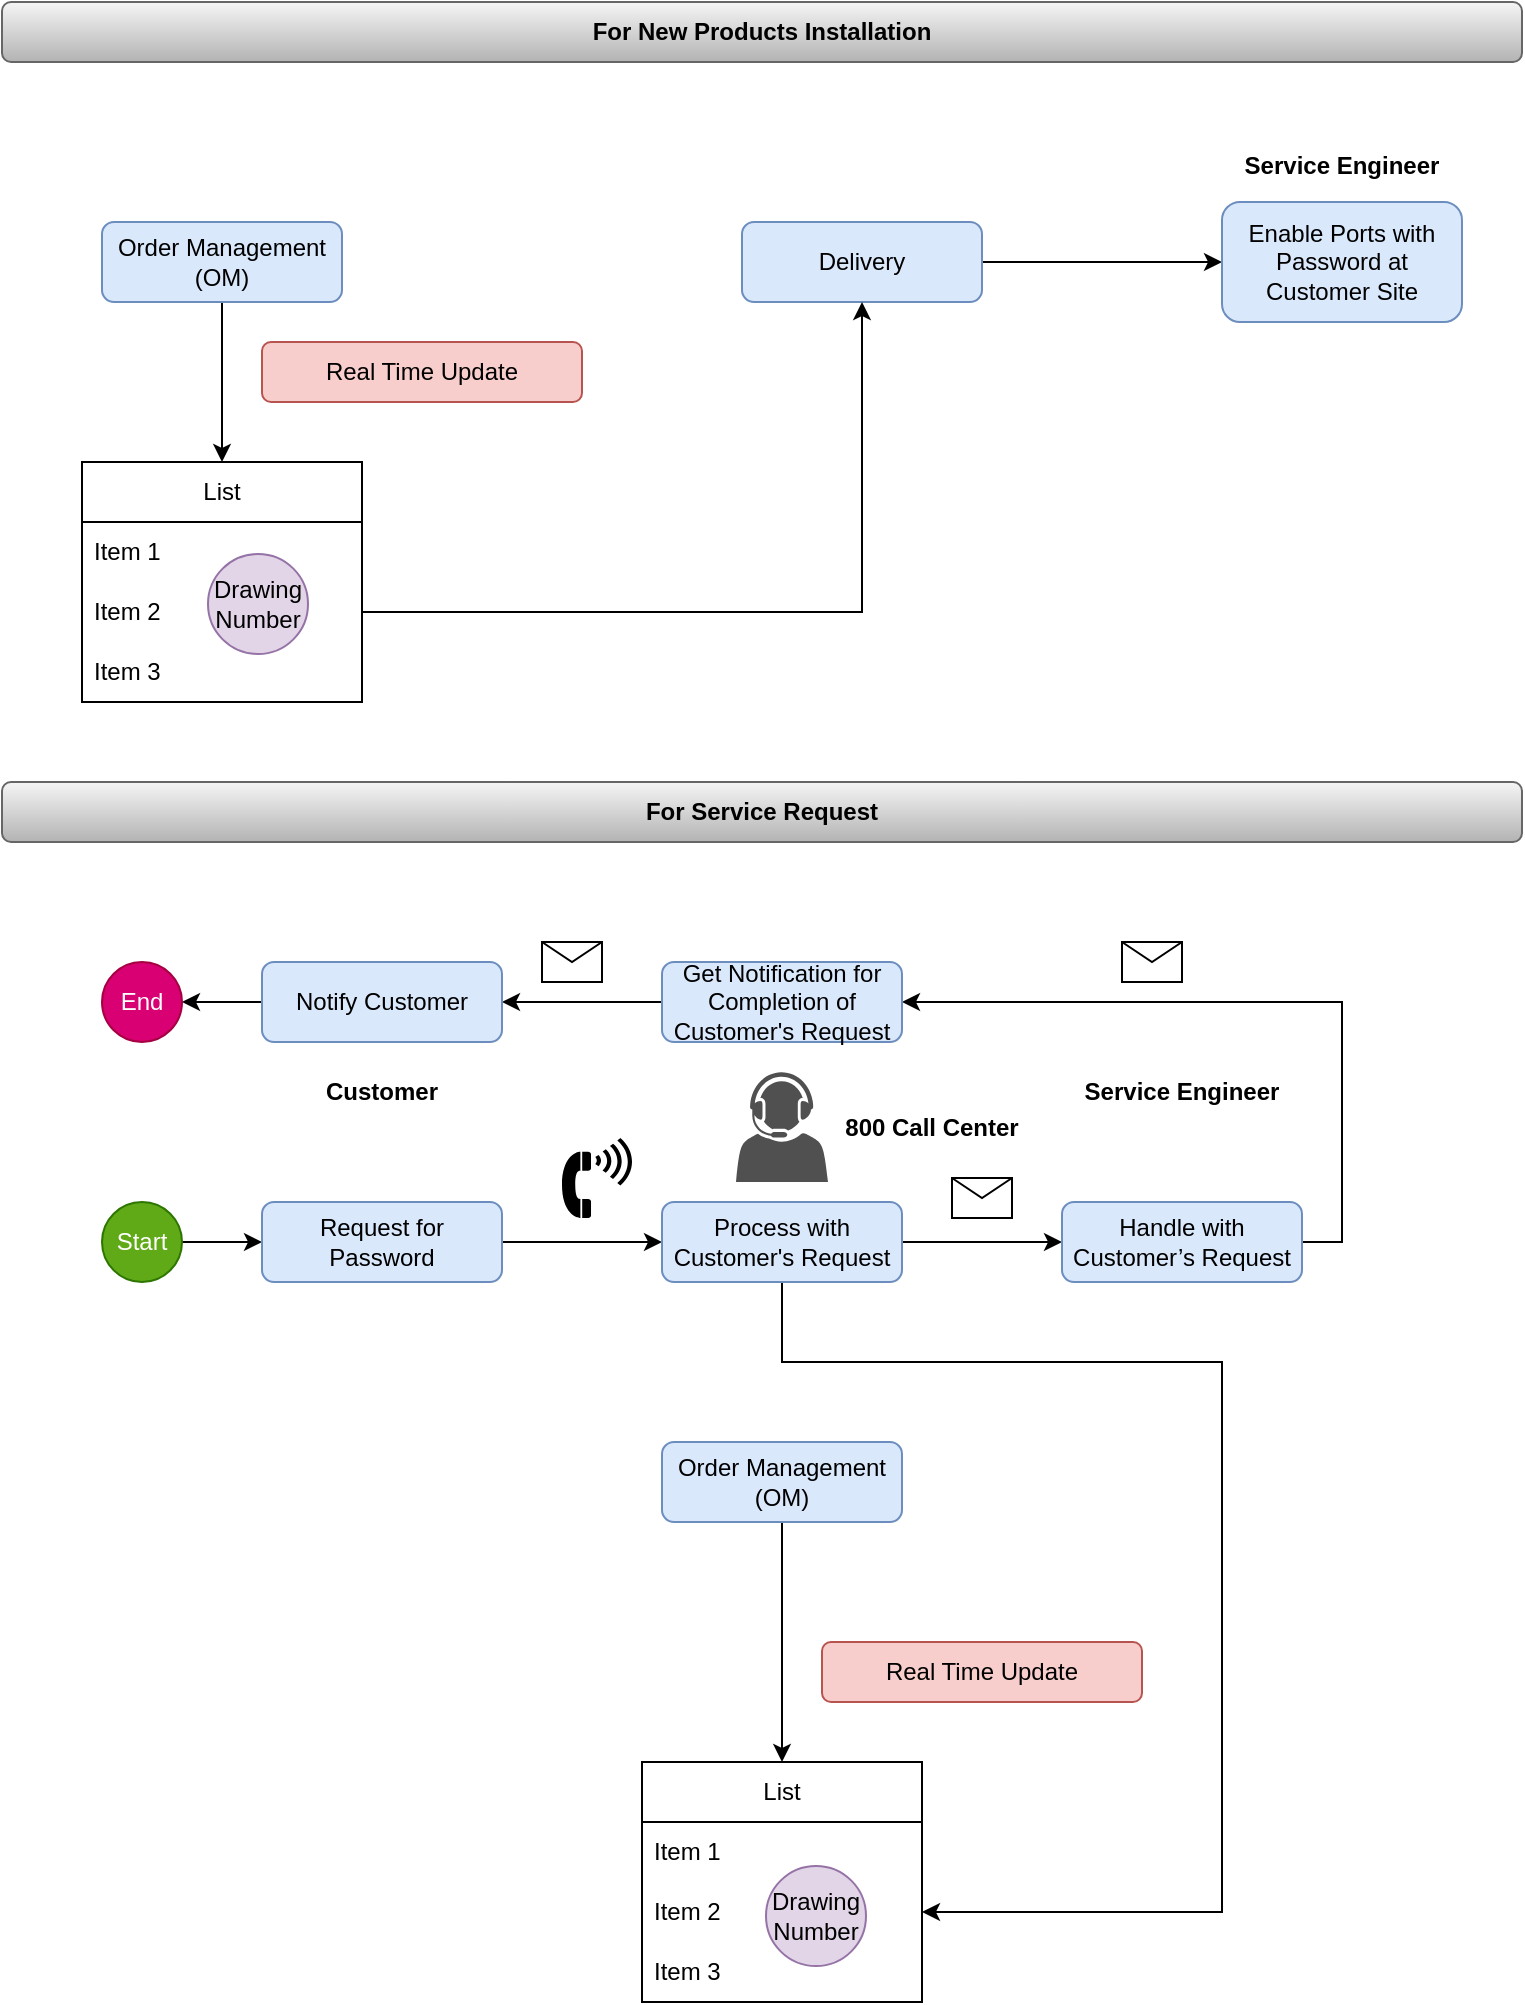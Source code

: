 <mxfile version="21.7.5" type="github">
  <diagram name="Page-1" id="D6pnyfYFkSyE-FbkkBxH">
    <mxGraphModel dx="1040" dy="600" grid="1" gridSize="10" guides="1" tooltips="1" connect="1" arrows="1" fold="1" page="1" pageScale="1" pageWidth="850" pageHeight="1100" math="0" shadow="0">
      <root>
        <mxCell id="0" />
        <mxCell id="1" parent="0" />
        <mxCell id="kDhH3zmkd7QH75Ctyjua-169" style="edgeStyle=orthogonalEdgeStyle;rounded=0;orthogonalLoop=1;jettySize=auto;html=1;exitX=1;exitY=0.5;exitDx=0;exitDy=0;entryX=0;entryY=0.5;entryDx=0;entryDy=0;" parent="1" source="kDhH3zmkd7QH75Ctyjua-170" target="kDhH3zmkd7QH75Ctyjua-172" edge="1">
          <mxGeometry relative="1" as="geometry" />
        </mxCell>
        <mxCell id="kDhH3zmkd7QH75Ctyjua-170" value="Start" style="ellipse;whiteSpace=wrap;html=1;aspect=fixed;fillColor=#60a917;strokeColor=#2D7600;fontColor=#ffffff;" parent="1" vertex="1">
          <mxGeometry x="100" y="630" width="40" height="40" as="geometry" />
        </mxCell>
        <mxCell id="kDhH3zmkd7QH75Ctyjua-171" style="edgeStyle=orthogonalEdgeStyle;rounded=0;orthogonalLoop=1;jettySize=auto;html=1;exitX=1;exitY=0.5;exitDx=0;exitDy=0;entryX=0;entryY=0.5;entryDx=0;entryDy=0;" parent="1" source="kDhH3zmkd7QH75Ctyjua-172" target="kDhH3zmkd7QH75Ctyjua-177" edge="1">
          <mxGeometry relative="1" as="geometry" />
        </mxCell>
        <mxCell id="kDhH3zmkd7QH75Ctyjua-172" value="Request for Password" style="rounded=1;whiteSpace=wrap;html=1;fillColor=#dae8fc;strokeColor=#6c8ebf;" parent="1" vertex="1">
          <mxGeometry x="180" y="630" width="120" height="40" as="geometry" />
        </mxCell>
        <mxCell id="kDhH3zmkd7QH75Ctyjua-173" value="" style="shape=image;imageAspect=0;aspect=fixed;verticalLabelPosition=bottom;verticalAlign=top;image=https://contoso.storiesonboard.com/content/img/persona-avatars/avatar05.png?slug=guidemap;" parent="1" vertex="1">
          <mxGeometry x="225" y="590" width="30" height="30" as="geometry" />
        </mxCell>
        <mxCell id="kDhH3zmkd7QH75Ctyjua-174" value="&lt;b&gt;Customer&lt;/b&gt;" style="text;html=1;strokeColor=none;fillColor=none;align=center;verticalAlign=middle;whiteSpace=wrap;rounded=0;" parent="1" vertex="1">
          <mxGeometry x="210" y="560" width="60" height="30" as="geometry" />
        </mxCell>
        <mxCell id="kDhH3zmkd7QH75Ctyjua-175" style="edgeStyle=orthogonalEdgeStyle;rounded=0;orthogonalLoop=1;jettySize=auto;html=1;exitX=1;exitY=0.5;exitDx=0;exitDy=0;entryX=0;entryY=0.5;entryDx=0;entryDy=0;" parent="1" source="kDhH3zmkd7QH75Ctyjua-177" target="kDhH3zmkd7QH75Ctyjua-182" edge="1">
          <mxGeometry relative="1" as="geometry" />
        </mxCell>
        <mxCell id="kDhH3zmkd7QH75Ctyjua-176" style="edgeStyle=orthogonalEdgeStyle;rounded=0;orthogonalLoop=1;jettySize=auto;html=1;exitX=0.5;exitY=1;exitDx=0;exitDy=0;entryX=1;entryY=0.5;entryDx=0;entryDy=0;" parent="1" source="kDhH3zmkd7QH75Ctyjua-177" target="kDhH3zmkd7QH75Ctyjua-211" edge="1">
          <mxGeometry relative="1" as="geometry">
            <Array as="points">
              <mxPoint x="440" y="710" />
              <mxPoint x="660" y="710" />
              <mxPoint x="660" y="985" />
            </Array>
          </mxGeometry>
        </mxCell>
        <mxCell id="kDhH3zmkd7QH75Ctyjua-177" value="Process with Customer&#39;s Request" style="rounded=1;whiteSpace=wrap;html=1;fillColor=#dae8fc;strokeColor=#6c8ebf;" parent="1" vertex="1">
          <mxGeometry x="380" y="630" width="120" height="40" as="geometry" />
        </mxCell>
        <mxCell id="kDhH3zmkd7QH75Ctyjua-178" value="&lt;b&gt;800 Call Center&lt;/b&gt;" style="text;html=1;strokeColor=none;fillColor=none;align=center;verticalAlign=middle;whiteSpace=wrap;rounded=0;" parent="1" vertex="1">
          <mxGeometry x="470" y="577.5" width="90" height="30" as="geometry" />
        </mxCell>
        <mxCell id="kDhH3zmkd7QH75Ctyjua-179" style="edgeStyle=orthogonalEdgeStyle;rounded=0;orthogonalLoop=1;jettySize=auto;html=1;exitX=0.5;exitY=1;exitDx=0;exitDy=0;entryX=0.5;entryY=0;entryDx=0;entryDy=0;" parent="1" source="kDhH3zmkd7QH75Ctyjua-180" target="kDhH3zmkd7QH75Ctyjua-209" edge="1">
          <mxGeometry relative="1" as="geometry" />
        </mxCell>
        <mxCell id="kDhH3zmkd7QH75Ctyjua-180" value="Order Management (OM)" style="rounded=1;whiteSpace=wrap;html=1;fillColor=#dae8fc;strokeColor=#6c8ebf;" parent="1" vertex="1">
          <mxGeometry x="380" y="750" width="120" height="40" as="geometry" />
        </mxCell>
        <mxCell id="kDhH3zmkd7QH75Ctyjua-181" style="edgeStyle=orthogonalEdgeStyle;rounded=0;orthogonalLoop=1;jettySize=auto;html=1;exitX=1;exitY=0.5;exitDx=0;exitDy=0;entryX=1;entryY=0.5;entryDx=0;entryDy=0;" parent="1" source="kDhH3zmkd7QH75Ctyjua-182" target="kDhH3zmkd7QH75Ctyjua-187" edge="1">
          <mxGeometry relative="1" as="geometry" />
        </mxCell>
        <mxCell id="kDhH3zmkd7QH75Ctyjua-182" value="Handle with Customer’s Request" style="rounded=1;whiteSpace=wrap;html=1;fillColor=#dae8fc;strokeColor=#6c8ebf;" parent="1" vertex="1">
          <mxGeometry x="580" y="630" width="120" height="40" as="geometry" />
        </mxCell>
        <mxCell id="kDhH3zmkd7QH75Ctyjua-183" value="" style="shape=image;imageAspect=0;aspect=fixed;verticalLabelPosition=bottom;verticalAlign=top;image=https://contoso.storiesonboard.com/content/img/persona-avatars/avatar07.png?slug=guidemap;" parent="1" vertex="1">
          <mxGeometry x="625" y="590" width="30" height="30" as="geometry" />
        </mxCell>
        <mxCell id="kDhH3zmkd7QH75Ctyjua-184" value="&lt;b&gt;Service Engineer&lt;/b&gt;" style="text;html=1;strokeColor=none;fillColor=none;align=center;verticalAlign=middle;whiteSpace=wrap;rounded=0;" parent="1" vertex="1">
          <mxGeometry x="580" y="560" width="120" height="30" as="geometry" />
        </mxCell>
        <mxCell id="kDhH3zmkd7QH75Ctyjua-185" value="" style="shape=message;html=1;html=1;outlineConnect=0;labelPosition=center;verticalLabelPosition=bottom;align=center;verticalAlign=top;" parent="1" vertex="1">
          <mxGeometry x="525" y="618" width="30" height="20" as="geometry" />
        </mxCell>
        <mxCell id="kDhH3zmkd7QH75Ctyjua-186" style="edgeStyle=orthogonalEdgeStyle;rounded=0;orthogonalLoop=1;jettySize=auto;html=1;exitX=0;exitY=0.5;exitDx=0;exitDy=0;entryX=1;entryY=0.5;entryDx=0;entryDy=0;" parent="1" source="kDhH3zmkd7QH75Ctyjua-187" target="kDhH3zmkd7QH75Ctyjua-189" edge="1">
          <mxGeometry relative="1" as="geometry" />
        </mxCell>
        <mxCell id="kDhH3zmkd7QH75Ctyjua-187" value="Get Notification for Completion of Customer&#39;s Request" style="rounded=1;whiteSpace=wrap;html=1;fillColor=#dae8fc;strokeColor=#6c8ebf;" parent="1" vertex="1">
          <mxGeometry x="380" y="510" width="120" height="40" as="geometry" />
        </mxCell>
        <mxCell id="kDhH3zmkd7QH75Ctyjua-188" style="edgeStyle=orthogonalEdgeStyle;rounded=0;orthogonalLoop=1;jettySize=auto;html=1;exitX=0;exitY=0.5;exitDx=0;exitDy=0;entryX=1;entryY=0.5;entryDx=0;entryDy=0;" parent="1" source="kDhH3zmkd7QH75Ctyjua-189" target="kDhH3zmkd7QH75Ctyjua-194" edge="1">
          <mxGeometry relative="1" as="geometry" />
        </mxCell>
        <mxCell id="kDhH3zmkd7QH75Ctyjua-189" value="Notify Customer" style="rounded=1;whiteSpace=wrap;html=1;fillColor=#dae8fc;strokeColor=#6c8ebf;" parent="1" vertex="1">
          <mxGeometry x="180" y="510" width="120" height="40" as="geometry" />
        </mxCell>
        <mxCell id="kDhH3zmkd7QH75Ctyjua-190" value="" style="shape=message;html=1;html=1;outlineConnect=0;labelPosition=center;verticalLabelPosition=bottom;align=center;verticalAlign=top;" parent="1" vertex="1">
          <mxGeometry x="610" y="500" width="30" height="20" as="geometry" />
        </mxCell>
        <mxCell id="kDhH3zmkd7QH75Ctyjua-191" value="" style="shape=message;html=1;html=1;outlineConnect=0;labelPosition=center;verticalLabelPosition=bottom;align=center;verticalAlign=top;" parent="1" vertex="1">
          <mxGeometry x="320" y="500" width="30" height="20" as="geometry" />
        </mxCell>
        <mxCell id="kDhH3zmkd7QH75Ctyjua-192" value="" style="sketch=0;pointerEvents=1;shadow=0;dashed=0;html=1;strokeColor=none;fillColor=#505050;labelPosition=center;verticalLabelPosition=bottom;verticalAlign=top;outlineConnect=0;align=center;shape=mxgraph.office.users.call_center_agent;" parent="1" vertex="1">
          <mxGeometry x="417" y="565" width="46" height="55" as="geometry" />
        </mxCell>
        <mxCell id="kDhH3zmkd7QH75Ctyjua-193" value="" style="shape=mxgraph.signs.tech.telephone_4;html=1;pointerEvents=1;fillColor=#000000;strokeColor=none;verticalLabelPosition=bottom;verticalAlign=top;align=center;" parent="1" vertex="1">
          <mxGeometry x="330" y="598" width="35" height="40" as="geometry" />
        </mxCell>
        <mxCell id="kDhH3zmkd7QH75Ctyjua-194" value="End" style="ellipse;whiteSpace=wrap;html=1;aspect=fixed;fillColor=#d80073;strokeColor=#A50040;fontColor=#ffffff;" parent="1" vertex="1">
          <mxGeometry x="100" y="510" width="40" height="40" as="geometry" />
        </mxCell>
        <mxCell id="kDhH3zmkd7QH75Ctyjua-195" style="edgeStyle=orthogonalEdgeStyle;rounded=0;orthogonalLoop=1;jettySize=auto;html=1;exitX=0.5;exitY=1;exitDx=0;exitDy=0;entryX=0.5;entryY=0;entryDx=0;entryDy=0;" parent="1" source="kDhH3zmkd7QH75Ctyjua-196" target="kDhH3zmkd7QH75Ctyjua-198" edge="1">
          <mxGeometry relative="1" as="geometry" />
        </mxCell>
        <mxCell id="kDhH3zmkd7QH75Ctyjua-196" value="Order Management (OM)" style="rounded=1;whiteSpace=wrap;html=1;fillColor=#dae8fc;strokeColor=#6c8ebf;" parent="1" vertex="1">
          <mxGeometry x="100" y="140" width="120" height="40" as="geometry" />
        </mxCell>
        <mxCell id="kDhH3zmkd7QH75Ctyjua-197" value="Real Time Update" style="text;html=1;strokeColor=#b85450;fillColor=#f8cecc;align=center;verticalAlign=middle;whiteSpace=wrap;rounded=1;" parent="1" vertex="1">
          <mxGeometry x="180" y="200" width="160" height="30" as="geometry" />
        </mxCell>
        <mxCell id="kDhH3zmkd7QH75Ctyjua-198" value="List" style="swimlane;fontStyle=0;childLayout=stackLayout;horizontal=1;startSize=30;horizontalStack=0;resizeParent=1;resizeParentMax=0;resizeLast=0;collapsible=1;marginBottom=0;whiteSpace=wrap;html=1;" parent="1" vertex="1">
          <mxGeometry x="90" y="260" width="140" height="120" as="geometry" />
        </mxCell>
        <mxCell id="kDhH3zmkd7QH75Ctyjua-199" value="Item 1" style="text;strokeColor=none;fillColor=none;align=left;verticalAlign=middle;spacingLeft=4;spacingRight=4;overflow=hidden;points=[[0,0.5],[1,0.5]];portConstraint=eastwest;rotatable=0;whiteSpace=wrap;html=1;" parent="kDhH3zmkd7QH75Ctyjua-198" vertex="1">
          <mxGeometry y="30" width="140" height="30" as="geometry" />
        </mxCell>
        <mxCell id="kDhH3zmkd7QH75Ctyjua-200" value="Item 2" style="text;strokeColor=none;fillColor=none;align=left;verticalAlign=middle;spacingLeft=4;spacingRight=4;overflow=hidden;points=[[0,0.5],[1,0.5]];portConstraint=eastwest;rotatable=0;whiteSpace=wrap;html=1;" parent="kDhH3zmkd7QH75Ctyjua-198" vertex="1">
          <mxGeometry y="60" width="140" height="30" as="geometry" />
        </mxCell>
        <mxCell id="kDhH3zmkd7QH75Ctyjua-201" value="Item 3" style="text;strokeColor=none;fillColor=none;align=left;verticalAlign=middle;spacingLeft=4;spacingRight=4;overflow=hidden;points=[[0,0.5],[1,0.5]];portConstraint=eastwest;rotatable=0;whiteSpace=wrap;html=1;" parent="kDhH3zmkd7QH75Ctyjua-198" vertex="1">
          <mxGeometry y="90" width="140" height="30" as="geometry" />
        </mxCell>
        <mxCell id="kDhH3zmkd7QH75Ctyjua-202" style="edgeStyle=orthogonalEdgeStyle;rounded=0;orthogonalLoop=1;jettySize=auto;html=1;exitX=1;exitY=0.5;exitDx=0;exitDy=0;entryX=0;entryY=0.5;entryDx=0;entryDy=0;" parent="1" source="kDhH3zmkd7QH75Ctyjua-203" target="kDhH3zmkd7QH75Ctyjua-204" edge="1">
          <mxGeometry relative="1" as="geometry" />
        </mxCell>
        <mxCell id="kDhH3zmkd7QH75Ctyjua-203" value="Delivery" style="rounded=1;whiteSpace=wrap;html=1;fillColor=#dae8fc;strokeColor=#6c8ebf;" parent="1" vertex="1">
          <mxGeometry x="420" y="140" width="120" height="40" as="geometry" />
        </mxCell>
        <mxCell id="kDhH3zmkd7QH75Ctyjua-204" value="Enable Ports with Password at Customer Site" style="rounded=1;whiteSpace=wrap;html=1;fillColor=#dae8fc;strokeColor=#6c8ebf;" parent="1" vertex="1">
          <mxGeometry x="660" y="130" width="120" height="60" as="geometry" />
        </mxCell>
        <mxCell id="kDhH3zmkd7QH75Ctyjua-205" value="" style="shape=image;imageAspect=0;aspect=fixed;verticalLabelPosition=bottom;verticalAlign=top;image=https://contoso.storiesonboard.com/content/img/persona-avatars/avatar07.png?slug=guidemap;" parent="1" vertex="1">
          <mxGeometry x="705" y="68" width="30" height="30" as="geometry" />
        </mxCell>
        <mxCell id="kDhH3zmkd7QH75Ctyjua-206" value="&lt;b&gt;Service Engineer&lt;/b&gt;" style="text;html=1;strokeColor=none;fillColor=none;align=center;verticalAlign=middle;whiteSpace=wrap;rounded=0;" parent="1" vertex="1">
          <mxGeometry x="660" y="97" width="120" height="30" as="geometry" />
        </mxCell>
        <mxCell id="kDhH3zmkd7QH75Ctyjua-207" style="edgeStyle=orthogonalEdgeStyle;rounded=0;orthogonalLoop=1;jettySize=auto;html=1;exitX=1;exitY=0.5;exitDx=0;exitDy=0;entryX=0.5;entryY=1;entryDx=0;entryDy=0;" parent="1" source="kDhH3zmkd7QH75Ctyjua-200" target="kDhH3zmkd7QH75Ctyjua-203" edge="1">
          <mxGeometry relative="1" as="geometry" />
        </mxCell>
        <mxCell id="kDhH3zmkd7QH75Ctyjua-208" value="Real Time Update" style="text;html=1;strokeColor=#b85450;fillColor=#f8cecc;align=center;verticalAlign=middle;whiteSpace=wrap;rounded=1;" parent="1" vertex="1">
          <mxGeometry x="460" y="850" width="160" height="30" as="geometry" />
        </mxCell>
        <mxCell id="kDhH3zmkd7QH75Ctyjua-209" value="List" style="swimlane;fontStyle=0;childLayout=stackLayout;horizontal=1;startSize=30;horizontalStack=0;resizeParent=1;resizeParentMax=0;resizeLast=0;collapsible=1;marginBottom=0;whiteSpace=wrap;html=1;" parent="1" vertex="1">
          <mxGeometry x="370" y="910" width="140" height="120" as="geometry" />
        </mxCell>
        <mxCell id="kDhH3zmkd7QH75Ctyjua-210" value="Item 1" style="text;strokeColor=none;fillColor=none;align=left;verticalAlign=middle;spacingLeft=4;spacingRight=4;overflow=hidden;points=[[0,0.5],[1,0.5]];portConstraint=eastwest;rotatable=0;whiteSpace=wrap;html=1;" parent="kDhH3zmkd7QH75Ctyjua-209" vertex="1">
          <mxGeometry y="30" width="140" height="30" as="geometry" />
        </mxCell>
        <mxCell id="kDhH3zmkd7QH75Ctyjua-211" value="Item 2" style="text;strokeColor=none;fillColor=none;align=left;verticalAlign=middle;spacingLeft=4;spacingRight=4;overflow=hidden;points=[[0,0.5],[1,0.5]];portConstraint=eastwest;rotatable=0;whiteSpace=wrap;html=1;" parent="kDhH3zmkd7QH75Ctyjua-209" vertex="1">
          <mxGeometry y="60" width="140" height="30" as="geometry" />
        </mxCell>
        <mxCell id="kDhH3zmkd7QH75Ctyjua-212" value="Item 3" style="text;strokeColor=none;fillColor=none;align=left;verticalAlign=middle;spacingLeft=4;spacingRight=4;overflow=hidden;points=[[0,0.5],[1,0.5]];portConstraint=eastwest;rotatable=0;whiteSpace=wrap;html=1;" parent="kDhH3zmkd7QH75Ctyjua-209" vertex="1">
          <mxGeometry y="90" width="140" height="30" as="geometry" />
        </mxCell>
        <mxCell id="kDhH3zmkd7QH75Ctyjua-213" value="For New Products Installation" style="text;html=1;strokeColor=#666666;fillColor=#f5f5f5;align=center;verticalAlign=middle;whiteSpace=wrap;rounded=1;gradientColor=#b3b3b3;fontStyle=1" parent="1" vertex="1">
          <mxGeometry x="50" y="30" width="760" height="30" as="geometry" />
        </mxCell>
        <mxCell id="kDhH3zmkd7QH75Ctyjua-214" value="For Service Request" style="text;html=1;strokeColor=#666666;fillColor=#f5f5f5;align=center;verticalAlign=middle;whiteSpace=wrap;rounded=1;gradientColor=#b3b3b3;fontStyle=1" parent="1" vertex="1">
          <mxGeometry x="50" y="420" width="760" height="30" as="geometry" />
        </mxCell>
        <mxCell id="6xL9B3XLlnoYlf-1oCG_-1" value="Drawing Number" style="ellipse;whiteSpace=wrap;html=1;aspect=fixed;fillColor=#e1d5e7;strokeColor=#9673a6;" vertex="1" parent="1">
          <mxGeometry x="153" y="306" width="50" height="50" as="geometry" />
        </mxCell>
        <mxCell id="6xL9B3XLlnoYlf-1oCG_-2" value="Drawing Number" style="ellipse;whiteSpace=wrap;html=1;aspect=fixed;fillColor=#e1d5e7;strokeColor=#9673a6;" vertex="1" parent="1">
          <mxGeometry x="432" y="962" width="50" height="50" as="geometry" />
        </mxCell>
      </root>
    </mxGraphModel>
  </diagram>
</mxfile>
